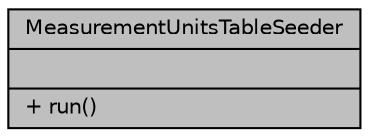 digraph "MeasurementUnitsTableSeeder"
{
 // LATEX_PDF_SIZE
  bgcolor="transparent";
  edge [fontname="Helvetica",fontsize="10",labelfontname="Helvetica",labelfontsize="10"];
  node [fontname="Helvetica",fontsize="10",shape=record];
  Node1 [label="{MeasurementUnitsTableSeeder\n||+ run()\l}",height=0.2,width=0.4,color="black", fillcolor="grey75", style="filled", fontcolor="black",tooltip="Información por defecto para Unidades de medida."];
}
